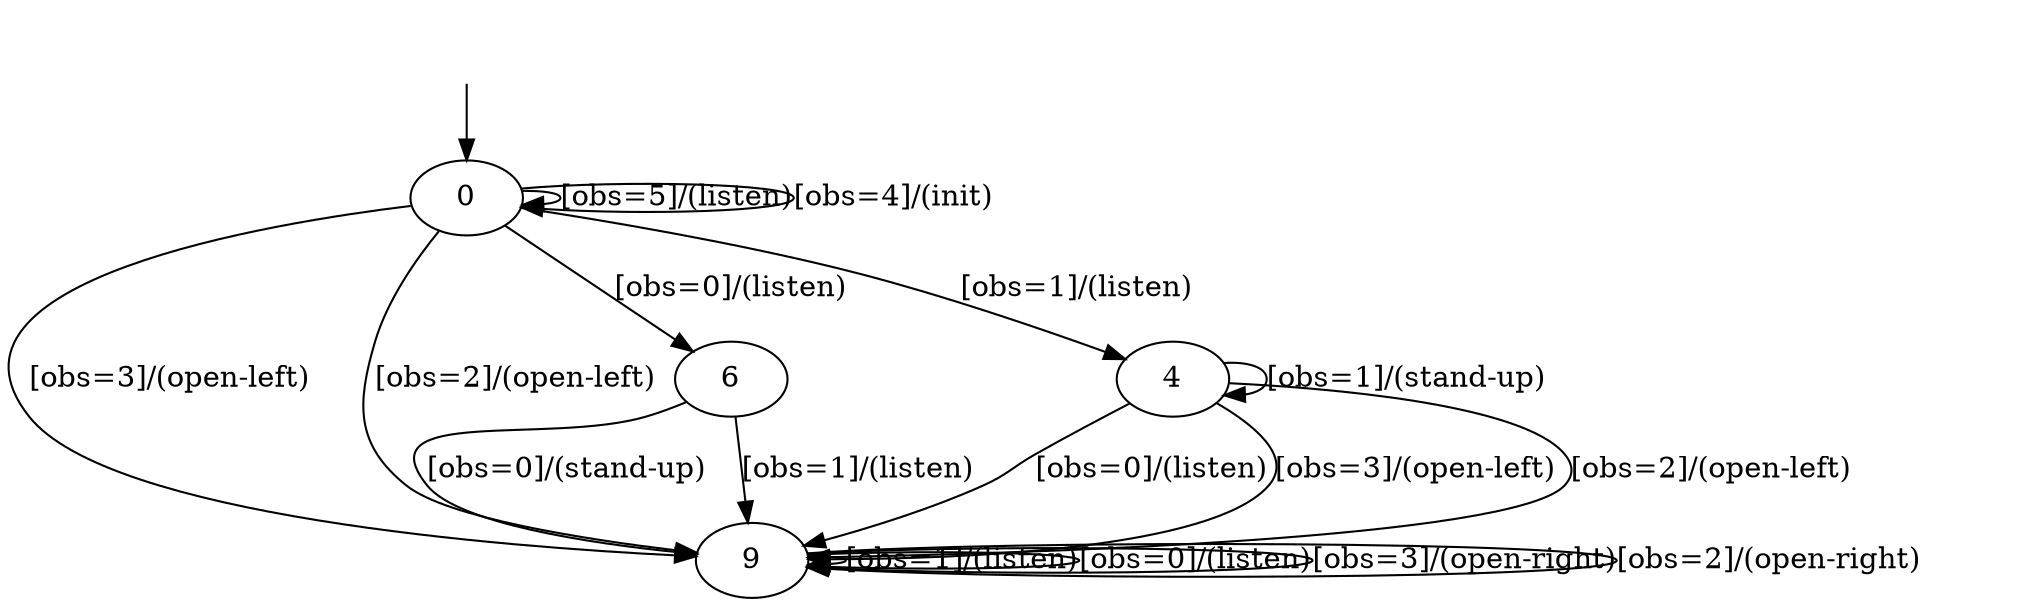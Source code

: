 digraph {
9;
6;
4;
0;
__init [label="", style=invis, width=0];
__init -> 0;
9 -> 9 [label="[obs=1]/(listen)"];
9 -> 9 [label="[obs=0]/(listen)"];
9 -> 9 [label="[obs=3]/(open-right)"];
9 -> 9 [label="[obs=2]/(open-right)"];
6 -> 9 [label="[obs=0]/(stand-up)"];
6 -> 9 [label="[obs=1]/(listen)"];
4 -> 9 [label="[obs=0]/(listen)"];
4 -> 9 [label="[obs=3]/(open-left)"];
4 -> 9 [label="[obs=2]/(open-left)"];
4 -> 4 [label="[obs=1]/(stand-up)"];
0 -> 4 [label="[obs=1]/(listen)"];
0 -> 6 [label="[obs=0]/(listen)"];
0 -> 9 [label="[obs=3]/(open-left)"];
0 -> 9 [label="[obs=2]/(open-left)"];
0 -> 0 [label="[obs=5]/(listen)"];
0 -> 0 [label="[obs=4]/(init)"];
}
